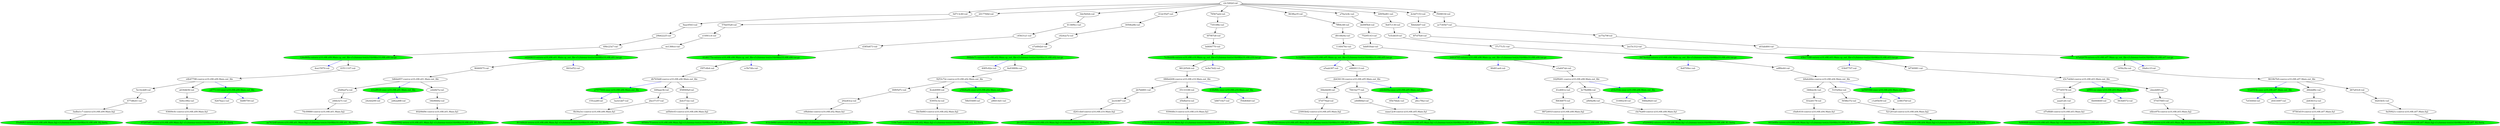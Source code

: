 strict digraph "reflow flowgraph sha256:8b23db2234e5ec1d2ff212560758abd9c5528e08c8527cede71795c14e970fc8" {
// Node definitions.
"001b0f0e-intern-n10.r08.s04.Main.fq1-s3://niema-test/n10/r08/n10.r08.s04_R1.fastq" [
fillcolor=green
style=filled
];
"00f05d7c-val-";
"022a6751-intern-n10.r08.s04.Main.fq2-s3://niema-test/n10/r08/n10.r08.s04_R2.fastq" [
fillcolor=green
style=filled
];
"03b97707-val-";
"04f602e5-intern-n10.r08.s03.Main.fq2-s3://niema-test/n10/r08/n10.r08.s03_R2.fastq" [
fillcolor=green
style=filled
];
"07297e67-intern-n10.r08.s09.Main.fq1-s3://niema-test/n10/r08/n10.r08.s09_R1.fastq" [
fillcolor=green
style=filled
];
"07457065-val-";
"086bd208-coerce-n10.r08.s10.Main.out_file";
"0b30a3cc-coerce-n10.r08.s06.Main.fq1";
"0d713c40-val-";
"0fdebb08-val-";
"10a65592-intern-n10.r08.s01.Main.fq1-s3://niema-test/n10/r08/n10.r08.s01_R1.fastq" [
fillcolor=green
style=filled
];
"1148476e-val-";
"119c7ae0-intern-n10.r08.s02.Main.fq2-s3://niema-test/n10/r08/n10.r08.s02_R2.fastq" [
fillcolor=green
style=filled
];
"126e868a-extern-n10.r08.s09.Main.cp_out_file-s3://niema-test/n10/r08/n10.r08.s09.tar.gz" [
fillcolor=green
style=filled
];
"155ca28f-val-";
"162f9281-coerce-n10.r08.s08.Main.out_file";
"165fa3fa-val-";
"1c32f84e-extern-n10.r08.s05.Main.cp_out_file-s3://niema-test/n10/r08/n10.r08.s05.tar.gz" [
fillcolor=green
style=filled
];
"2017769d-val-";
"20d9ed7a-val-";
"23093b42-coerce-n10.r08.s05.Main.fq2";
"24e4d299-val-";
"27577644-exec-n10.r08.s06.Main.out_file" [
fillcolor=green
style=filled
];
"292e83ca-val-";
"29b62225-val-";
"2a15c312-val-";
"2b195745-intern-n10.r08.s10.Main.fq2-s3://niema-test/n10/r08/n10.r08.s10_R2.fastq" [
fillcolor=green
style=filled
];
"2b436139-coerce-n10.r08.s05.Main.out_file";
"2b7b6891-val-";
"2be37157-val-";
"2d62a8f8-val-";
"2ec438f7-val-";
"3050b28b-val-";
"31090230-val-";
"346b2c8c-val-";
"34b96682-val-";
"35133188-val-";
"35f7c6b4-val-";
"37c77c51-val-";
"39a6cc1f-val-";
"3acb1dd7-val-";
"3adba1c7-coerce-n10.r08.s09.Main.fq2";
"3d6de857-coerce-n10.r08.s01.Main.out_file";
"3dd48897-intern-n10.r08.s08.Main.fq2-s3://niema-test/n10/r08/n10.r08.s08_R2.fastq" [
fillcolor=green
style=filled
];
"3de5b92b-val-";
"40208d9e-coerce-n10.r08.s01.Main.fq1";
"4085c82e-val-";
"41dc55d7-val-";
"41e4f41e-val-";
"4262a70e-intern-n10.r08.s07.Main.fq1-s3://niema-test/n10/r08/n10.r08.s07_R1.fastq" [
fillcolor=green
style=filled
];
"43edf030-exec-n10.r08.s01.Main.out_file" [
fillcolor=green
style=filled
];
"449aae3b-val-";
"45b17188-extern-n10.r08.s03.Main.cp_out_file-s3://niema-test/n10/r08/n10.r08.s03.tar.gz" [
fillcolor=green
style=filled
];
"49bc23a7-val-";
"4c1f1083-intern-n10.r08.s05.Main.fq1-s3://niema-test/n10/r08/n10.r08.s05_R1.fastq" [
fillcolor=green
style=filled
];
"4ea15970-val-";
"4f7d7fe8-val-";
"51f329ee-val-";
"521201ad-coerce-n10.r08.s04.Main.fq2";
"53a65f3b-exec-n10.r08.s07.Main.out_file" [
fillcolor=green
style=filled
];
"55a86f63-intern-n10.r08.s09.Main.fq2-s3://niema-test/n10/r08/n10.r08.s09_R2.fastq" [
fillcolor=green
style=filled
];
"577d5578-val-";
"57bb5528-val-";
"58b55489-val-";
"5e14cdd9-val-";
"5ef49fd8-intern-n10.r08.s03.Main.fq1-s3://niema-test/n10/r08/n10.r08.s03_R1.fastq" [
fillcolor=green
style=filled
];
"6136f9cc-val-";
"61d6175a-extern-n10.r08.s06.Main.cp_out_file-s3://niema-test/n10/r08/n10.r08.s06.tar.gz" [
fillcolor=green
style=filled
];
"63511107-val-";
"6674e4ad-extern-n10.r08.s04.Main.cp_out_file-s3://niema-test/n10/r08/n10.r08.s04.tar.gz" [
fillcolor=green
style=filled
];
"677d8e41-val-";
"67d776ad-val-";
"6a50921c-coerce-n10.r08.s07.Main.fq2";
"6b000849-val-";
"6d4cc982-val-";
"6f580e7f-intern-n10.r08.s06.Main.fq2-s3://niema-test/n10/r08/n10.r08.s06_R2.fastq" [
fillcolor=green
style=filled
];
"6f7f87e8-val-";
"73f33f8e-val-";
"74c09880-coerce-n10.r08.s01.Main.fq2";
"75295143-val-";
"7841be77-val-";
"78567aeb-val-";
"7e36eb9b-extern-n10.r08.s10.Main.cp_out_file-s3://niema-test/n10/r08/n10.r08.s10.tar.gz" [
fillcolor=green
style=filled
];
"7e5cb63f-val-";
"7ef3440d-val-";
"7ff94c48-val-";
"8267bacc-val-";
"83226178-val-";
"832cb68d-intern-n10.r08.s02.Main.fq1-s3://niema-test/n10/r08/n10.r08.s02_R1.fastq" [
fillcolor=green
style=filled
];
"83955c3e-val-";
"843b8572-val-";
"858949af-val-";
"85b76bdc-val-";
"8618b7b9-coerce-n10.r08.s07.Main.out_file";
"8872491f-coerce-n10.r08.s08.Main.fq2";
"8a93889b-val-";
"8ceb4999-val-";
"8e8709ec-val-";
"90d81ae6-val-";
"9253c72c-coerce-n10.r08.s02.Main.out_file";
"93609c0c-coerce-n10.r08.s09.Main.fq1";
"939448c3-coerce-n10.r08.s10.Main.fq1";
"93fbf88c-exec-n10.r08.s10.Main.out_file" [
fillcolor=green
style=filled
];
"946bd9e4-val-";
"963fba35-val-";
"9646f475-val-";
"97583d19-coerce-n10.r08.s07.Main.fq1";
"981205d4-val-";
"9aac0543-val-";
"9e67c130-val-";
"a03abd64-val-";
"a46f80bd-val-";
"a5206802-intern-n10.r08.s08.Main.fq1-s3://niema-test/n10/r08/n10.r08.s08_R1.fastq" [
fillcolor=green
style=filled
];
"a5aab387-val-";
"a630db56-val-";
"a70a3c8c-val-";
"a86014d1-val-";
"a8cc7fb2-val-";
"aa76324f-intern-n10.r08.s01.Main.fq2-s3://niema-test/n10/r08/n10.r08.s01_R2.fastq" [
fillcolor=green
style=filled
];
"aaad12fc-val-";
"ab83631a-val-";
"ac7345b7-val-";
"ad5b0c03-coerce-n10.r08.s06.Main.fq2";
"adff4e64-val-";
"ae75a79f-val-";
"af6f4a9b-val-";
"b483f785-extern-n10.r08.s08.Main.cp_out_file-s3://niema-test/n10/r08/n10.r08.s08.tar.gz" [
fillcolor=green
style=filled
];
"b7a02078-extern-n10.r08.s07.Main.cp_out_file-s3://niema-test/n10/r08/n10.r08.s07.tar.gz" [
fillcolor=green
style=filled
];
"b88710e7-val-";
"b995bd81-val-";
"b9ab266e-coerce-n10.r08.s04.Main.out_file";
"bc78288b-val-";
"bc8a74d2-val-";
"bd406770-val-";
"bd585586-exec-n10.r08.s04.Main.out_file" [
fillcolor=green
style=filled
];
"bdd930ab-val-";
"bf740981-val-";
"bf991cec-exec-n10.r08.s03.Main.out_file" [
fillcolor=green
style=filled
];
"c024ea7e-val-";
"c0a8c616-coerce-n10.r08.s04.Main.fq1";
"c1a95b59-val-";
"c2c3262d-val-";
"c45631a1-val-";
"cc5b74fa-val-";
"cdeedd0f-val-";
"cefe6b7a-val-";
"cf7e8fd8-coerce-n10.r08.s03.Main.fq1";
"cfa76260-coerce-n10.r08.s08.Main.fq1";
"d16cf16e-exec-n10.r08.s08.Main.out_file" [
fillcolor=green
style=filled
];
"d241cbef-coerce-n10.r08.s10.Main.fq2";
"d385d473-val-";
"d3c7e64d-coerce-n10.r08.s03.Main.out_file";
"d5bfbd1b-val-";
"d66ddf6c-val-";
"d67a93c6-val-";
"d8108e9a-val-";
"db7b5ddf-coerce-n10.r08.s06.Main.out_file";
"dc4d7153-val-";
"de09f5b4-val-";
"deb3732c-val-";
"e10f41c4-val-";
"e3a647ab-val-";
"e4771103-exec-n10.r08.s09.Main.out_file" [
fillcolor=green
style=filled
];
"e4b47798-coerce-n10.r08.s09.Main.out_file";
"e58d4a6b-exec-n10.r08.s02.Main.out_file" [
fillcolor=green
style=filled
];
"e6433097-val-";
"e66b3e7c-val-";
"e7a48d2d-val-";
"e7b10c92-intern-n10.r08.s10.Main.fq1-s3://niema-test/n10/r08/n10.r08.s10_R1.fastq" [
fillcolor=green
style=filled
];
"e8809113-val-";
"e9fafebe-coerce-n10.r08.s02.Main.fq1";
"eaaa12c8-coerce-n10.r08.s05.Main.fq1";
"ebb4b94a-exec-n10.r08.s05.Main.out_file" [
fillcolor=green
style=filled
];
"ec8837bf-val-";
"ed260633-extern-n10.r08.s01.Main.cp_out_file-s3://niema-test/n10/r08/n10.r08.s01.tar.gz" [
fillcolor=green
style=filled
];
"ee1366ce-val-";
"efdce97b-coerce-n10.r08.s03.Main.fq2";
"f014db2d-intern-n10.r08.s06.Main.fq1-s3://niema-test/n10/r08/n10.r08.s06_R1.fastq" [
fillcolor=green
style=filled
];
"f403ef52-val-";
"f458b37e-val-";
"f50981fd-val-";
"f54d64b0-val-";
"f6836875-val-";
"f99b6e7c-extern-n10.r08.s02.Main.cp_out_file-s3://niema-test/n10/r08/n10.r08.s02.tar.gz" [
fillcolor=green
style=filled
];
"fb6d2b67-val-";
"fbab440f-intern-n10.r08.s07.Main.fq2-s3://niema-test/n10/r08/n10.r08.s07_R2.fastq" [
fillcolor=green
style=filled
];
"fbce27dd-intern-n10.r08.s05.Main.fq2-s3://niema-test/n10/r08/n10.r08.s05_R2.fastq" [
fillcolor=green
style=filled
];
"fd203b5c-val-";
"fddf8759-val-";
"fde5b883-coerce-n10.r08.s02.Main.fq2";

// Edge definitions.
"00f05d7c-val-" -> "292e83ca-val-" [dynamic=false];
"07457065-val-" -> "efdce97b-coerce-n10.r08.s03.Main.fq2" [dynamic=false];
"086bd208-coerce-n10.r08.s10.Main.out_file" -> "2b7b6891-val-" [dynamic=false];
"086bd208-coerce-n10.r08.s10.Main.out_file" -> "35133188-val-" [dynamic=false];
"086bd208-coerce-n10.r08.s10.Main.out_file" -> "93fbf88c-exec-n10.r08.s10.Main.out_file" [
dynamic=true
color=blue
];
"0b30a3cc-coerce-n10.r08.s06.Main.fq1" -> "f014db2d-intern-n10.r08.s06.Main.fq1-s3://niema-test/n10/r08/n10.r08.s06_R1.fastq" [dynamic=false];
"0d713c40-val-" -> "9aac0543-val-" [dynamic=false];
"0fdebb08-val-" -> "67d776ad-val-" [dynamic=false];
"1148476e-val-" -> "1c32f84e-extern-n10.r08.s05.Main.cp_out_file-s3://niema-test/n10/r08/n10.r08.s05.tar.gz" [dynamic=false];
"126e868a-extern-n10.r08.s09.Main.cp_out_file-s3://niema-test/n10/r08/n10.r08.s09.tar.gz" -> "4ea15970-val-" [
dynamic=true
color=blue
];
"126e868a-extern-n10.r08.s09.Main.cp_out_file-s3://niema-test/n10/r08/n10.r08.s09.tar.gz" -> "63511107-val-" [dynamic=false];
"162f9281-coerce-n10.r08.s08.Main.out_file" -> "41e4f41e-val-" [dynamic=false];
"162f9281-coerce-n10.r08.s08.Main.out_file" -> "bc78288b-val-" [dynamic=false];
"162f9281-coerce-n10.r08.s08.Main.out_file" -> "d16cf16e-exec-n10.r08.s08.Main.out_file" [
dynamic=true
color=blue
];
"165fa3fa-val-" -> "8618b7b9-coerce-n10.r08.s07.Main.out_file" [dynamic=false];
"1c32f84e-extern-n10.r08.s05.Main.cp_out_file-s3://niema-test/n10/r08/n10.r08.s05.tar.gz" -> "a5aab387-val-" [
dynamic=true
color=blue
];
"1c32f84e-extern-n10.r08.s05.Main.cp_out_file-s3://niema-test/n10/r08/n10.r08.s05.tar.gz" -> "e8809113-val-" [dynamic=false];
"2017769d-val-" -> "57bb5528-val-" [dynamic=false];
"20d9ed7a-val-" -> "e66b3e7c-val-" [dynamic=false];
"23093b42-coerce-n10.r08.s05.Main.fq2" -> "fbce27dd-intern-n10.r08.s05.Main.fq2-s3://niema-test/n10/r08/n10.r08.s05_R2.fastq" [dynamic=false];
"27577644-exec-n10.r08.s06.Main.out_file" -> "155ca28f-val-" [
dynamic=true
color=blue
];
"27577644-exec-n10.r08.s06.Main.out_file" -> "3acb1dd7-val-" [
dynamic=true
color=blue
];
"292e83ca-val-" -> "e9fafebe-coerce-n10.r08.s02.Main.fq1" [dynamic=false];
"29b62225-val-" -> "49bc23a7-val-" [dynamic=false];
"2a15c312-val-" -> "45b17188-extern-n10.r08.s03.Main.cp_out_file-s3://niema-test/n10/r08/n10.r08.s03.tar.gz" [dynamic=false];
"2b436139-coerce-n10.r08.s05.Main.out_file" -> "0fdebb08-val-" [dynamic=false];
"2b436139-coerce-n10.r08.s05.Main.out_file" -> "7841be77-val-" [dynamic=false];
"2b436139-coerce-n10.r08.s05.Main.out_file" -> "ebb4b94a-exec-n10.r08.s05.Main.out_file" [
dynamic=true
color=blue
];
"2b7b6891-val-" -> "2ec438f7-val-" [dynamic=false];
"2be37157-val-" -> "0b30a3cc-coerce-n10.r08.s06.Main.fq1" [dynamic=false];
"2ec438f7-val-" -> "d241cbef-coerce-n10.r08.s10.Main.fq2" [dynamic=false];
"3050b28b-val-" -> "c024ea7e-val-" [dynamic=false];
"346b2c8c-val-" -> "83226178-val-" [dynamic=false];
"34b96682-val-" -> "40208d9e-coerce-n10.r08.s01.Main.fq1" [dynamic=false];
"35133188-val-" -> "d5bfbd1b-val-" [dynamic=false];
"35f7c6b4-val-" -> "db7b5ddf-coerce-n10.r08.s06.Main.out_file" [dynamic=false];
"37c77c51-val-" -> "6674e4ad-extern-n10.r08.s04.Main.cp_out_file-s3://niema-test/n10/r08/n10.r08.s04.tar.gz" [dynamic=false];
"3adba1c7-coerce-n10.r08.s09.Main.fq2" -> "55a86f63-intern-n10.r08.s09.Main.fq2-s3://niema-test/n10/r08/n10.r08.s09_R2.fastq" [dynamic=false];
"3d6de857-coerce-n10.r08.s01.Main.out_file" -> "20d9ed7a-val-" [dynamic=false];
"3d6de857-coerce-n10.r08.s01.Main.out_file" -> "43edf030-exec-n10.r08.s01.Main.out_file" [
dynamic=true
color=blue
];
"3d6de857-coerce-n10.r08.s01.Main.out_file" -> "cefe6b7a-val-" [dynamic=false];
"3de5b92b-val-" -> "6136f9cc-val-" [dynamic=false];
"40208d9e-coerce-n10.r08.s01.Main.fq1" -> "10a65592-intern-n10.r08.s01.Main.fq1-s3://niema-test/n10/r08/n10.r08.s01_R1.fastq" [dynamic=false];
"41dc55d7-val-" -> "3050b28b-val-" [dynamic=false];
"41e4f41e-val-" -> "f6836875-val-" [dynamic=false];
"43edf030-exec-n10.r08.s01.Main.out_file" -> "24e4d299-val-" [
dynamic=true
color=blue
];
"43edf030-exec-n10.r08.s01.Main.out_file" -> "2d62a8f8-val-" [
dynamic=true
color=blue
];
"449aae3b-val-" -> "2be37157-val-" [dynamic=false];
"45b17188-extern-n10.r08.s03.Main.cp_out_file-s3://niema-test/n10/r08/n10.r08.s03.tar.gz" -> "03b97707-val-" [
dynamic=true
color=blue
];
"45b17188-extern-n10.r08.s03.Main.cp_out_file-s3://niema-test/n10/r08/n10.r08.s03.tar.gz" -> "bf740981-val-" [dynamic=false];
"49bc23a7-val-" -> "126e868a-extern-n10.r08.s09.Main.cp_out_file-s3://niema-test/n10/r08/n10.r08.s09.tar.gz" [dynamic=false];
"4f7d7fe8-val-" -> "2a15c312-val-" [dynamic=false];
"51f329ee-val-" -> "f458b37e-val-" [dynamic=false];
"521201ad-coerce-n10.r08.s04.Main.fq2" -> "022a6751-intern-n10.r08.s04.Main.fq2-s3://niema-test/n10/r08/n10.r08.s04_R2.fastq" [dynamic=false];
"53a65f3b-exec-n10.r08.s07.Main.out_file" -> "7ef3440d-val-" [
dynamic=true
color=blue
];
"53a65f3b-exec-n10.r08.s07.Main.out_file" -> "e6433097-val-" [
dynamic=true
color=blue
];
"577d5578-val-" -> "aaad12fc-val-" [dynamic=false];
"57bb5528-val-" -> "e10f41c4-val-" [dynamic=false];
"5e14cdd9-val-" -> "677d8e41-val-" [dynamic=false];
"6136f9cc-val-" -> "c45631a1-val-" [dynamic=false];
"61d6175a-extern-n10.r08.s06.Main.cp_out_file-s3://niema-test/n10/r08/n10.r08.s06.tar.gz" -> "35f7c6b4-val-" [dynamic=false];
"61d6175a-extern-n10.r08.s06.Main.cp_out_file-s3://niema-test/n10/r08/n10.r08.s06.tar.gz" -> "cc5b74fa-val-" [
dynamic=true
color=blue
];
"63511107-val-" -> "e4b47798-coerce-n10.r08.s09.Main.out_file" [dynamic=false];
"6674e4ad-extern-n10.r08.s04.Main.cp_out_file-s3://niema-test/n10/r08/n10.r08.s04.tar.gz" -> "8e8709ec-val-" [
dynamic=true
color=blue
];
"6674e4ad-extern-n10.r08.s04.Main.cp_out_file-s3://niema-test/n10/r08/n10.r08.s04.tar.gz" -> "adff4e64-val-" [dynamic=false];
"677d8e41-val-" -> "3adba1c7-coerce-n10.r08.s09.Main.fq2" [dynamic=false];
"67d776ad-val-" -> "23093b42-coerce-n10.r08.s05.Main.fq2" [dynamic=false];
"6a50921c-coerce-n10.r08.s07.Main.fq2" -> "fbab440f-intern-n10.r08.s07.Main.fq2-s3://niema-test/n10/r08/n10.r08.s07_R2.fastq" [dynamic=false];
"6d4cc982-val-" -> "93609c0c-coerce-n10.r08.s09.Main.fq1" [dynamic=false];
"6f7f87e8-val-" -> "bd406770-val-" [dynamic=false];
"73f33f8e-val-" -> "6f7f87e8-val-" [dynamic=false];
"74c09880-coerce-n10.r08.s01.Main.fq2" -> "aa76324f-intern-n10.r08.s01.Main.fq2-s3://niema-test/n10/r08/n10.r08.s01_R2.fastq" [dynamic=false];
"75295143-val-" -> "bdd930ab-val-" [dynamic=false];
"7841be77-val-" -> "a46f80bd-val-" [dynamic=false];
"78567aeb-val-" -> "73f33f8e-val-" [dynamic=false];
"7e36eb9b-extern-n10.r08.s10.Main.cp_out_file-s3://niema-test/n10/r08/n10.r08.s10.tar.gz" -> "981205d4-val-" [dynamic=false];
"7e36eb9b-extern-n10.r08.s10.Main.cp_out_file-s3://niema-test/n10/r08/n10.r08.s10.tar.gz" -> "bc8a74d2-val-" [
dynamic=true
color=blue
];
"7e5cb63f-val-" -> "37c77c51-val-" [dynamic=false];
"7ff94c48-val-" -> "d8108e9a-val-" [dynamic=false];
"83226178-val-" -> "c0a8c616-coerce-n10.r08.s04.Main.fq1" [dynamic=false];
"83955c3e-val-" -> "fde5b883-coerce-n10.r08.s02.Main.fq2" [dynamic=false];
"858949af-val-" -> "deb3732c-val-" [dynamic=false];
"8618b7b9-coerce-n10.r08.s07.Main.out_file" -> "53a65f3b-exec-n10.r08.s07.Main.out_file" [
dynamic=true
color=blue
];
"8618b7b9-coerce-n10.r08.s07.Main.out_file" -> "d66ddf6c-val-" [dynamic=false];
"8618b7b9-coerce-n10.r08.s07.Main.out_file" -> "d67a93c6-val-" [dynamic=false];
"8872491f-coerce-n10.r08.s08.Main.fq2" -> "3dd48897-intern-n10.r08.s08.Main.fq2-s3://niema-test/n10/r08/n10.r08.s08_R2.fastq" [dynamic=false];
"8a93889b-val-" -> "9253c72c-coerce-n10.r08.s02.Main.out_file" [dynamic=false];
"8ceb4999-val-" -> "83955c3e-val-" [dynamic=false];
"9253c72c-coerce-n10.r08.s02.Main.out_file" -> "00f05d7c-val-" [dynamic=false];
"9253c72c-coerce-n10.r08.s02.Main.out_file" -> "8ceb4999-val-" [dynamic=false];
"9253c72c-coerce-n10.r08.s02.Main.out_file" -> "e58d4a6b-exec-n10.r08.s02.Main.out_file" [
dynamic=true
color=blue
];
"93609c0c-coerce-n10.r08.s09.Main.fq1" -> "07297e67-intern-n10.r08.s09.Main.fq1-s3://niema-test/n10/r08/n10.r08.s09_R1.fastq" [dynamic=false];
"939448c3-coerce-n10.r08.s10.Main.fq1" -> "e7b10c92-intern-n10.r08.s10.Main.fq1-s3://niema-test/n10/r08/n10.r08.s10_R1.fastq" [dynamic=false];
"93fbf88c-exec-n10.r08.s10.Main.out_file" -> "b88710e7-val-" [
dynamic=true
color=blue
];
"93fbf88c-exec-n10.r08.s10.Main.out_file" -> "f54d64b0-val-" [
dynamic=true
color=blue
];
"963fba35-val-" -> "7ff94c48-val-" [dynamic=false];
"9646f475-val-" -> "3d6de857-coerce-n10.r08.s01.Main.out_file" [dynamic=false];
"97583d19-coerce-n10.r08.s07.Main.fq1" -> "4262a70e-intern-n10.r08.s07.Main.fq1-s3://niema-test/n10/r08/n10.r08.s07_R1.fastq" [dynamic=false];
"981205d4-val-" -> "086bd208-coerce-n10.r08.s10.Main.out_file" [dynamic=false];
"9aac0543-val-" -> "29b62225-val-" [dynamic=false];
"9e67c130-val-" -> "7e5cb63f-val-" [dynamic=false];
"a03abd64-val-" -> "b7a02078-extern-n10.r08.s07.Main.cp_out_file-s3://niema-test/n10/r08/n10.r08.s07.tar.gz" [dynamic=false];
"a46f80bd-val-" -> "eaaa12c8-coerce-n10.r08.s05.Main.fq1" [dynamic=false];
"a630db56-val-" -> "6d4cc982-val-" [dynamic=false];
"a70a3c8c-val-" -> "de09f5b4-val-" [dynamic=false];
"aaad12fc-val-" -> "cf7e8fd8-coerce-n10.r08.s03.Main.fq1" [dynamic=false];
"ab83631a-val-" -> "97583d19-coerce-n10.r08.s07.Main.fq1" [dynamic=false];
"ac7345b7-val-" -> "ae75a79f-val-" [dynamic=false];
"ad5b0c03-coerce-n10.r08.s06.Main.fq2" -> "6f580e7f-intern-n10.r08.s06.Main.fq2-s3://niema-test/n10/r08/n10.r08.s06_R2.fastq" [dynamic=false];
"adff4e64-val-" -> "b9ab266e-coerce-n10.r08.s04.Main.out_file" [dynamic=false];
"ae75a79f-val-" -> "a03abd64-val-" [dynamic=false];
"af6f4a9b-val-" -> "cfa76260-coerce-n10.r08.s08.Main.fq1" [dynamic=false];
"b483f785-extern-n10.r08.s08.Main.cp_out_file-s3://niema-test/n10/r08/n10.r08.s08.tar.gz" -> "90d81ae6-val-" [
dynamic=true
color=blue
];
"b483f785-extern-n10.r08.s08.Main.cp_out_file-s3://niema-test/n10/r08/n10.r08.s08.tar.gz" -> "e3a647ab-val-" [dynamic=false];
"b7a02078-extern-n10.r08.s07.Main.cp_out_file-s3://niema-test/n10/r08/n10.r08.s07.tar.gz" -> "165fa3fa-val-" [dynamic=false];
"b7a02078-extern-n10.r08.s07.Main.cp_out_file-s3://niema-test/n10/r08/n10.r08.s07.tar.gz" -> "39a6cc1f-val-" [
dynamic=true
color=blue
];
"b995bd81-val-" -> "9e67c130-val-" [dynamic=false];
"b9ab266e-coerce-n10.r08.s04.Main.out_file" -> "346b2c8c-val-" [dynamic=false];
"b9ab266e-coerce-n10.r08.s04.Main.out_file" -> "51f329ee-val-" [dynamic=false];
"b9ab266e-coerce-n10.r08.s04.Main.out_file" -> "bd585586-exec-n10.r08.s04.Main.out_file" [
dynamic=true
color=blue
];
"bc78288b-val-" -> "af6f4a9b-val-" [dynamic=false];
"bd406770-val-" -> "7e36eb9b-extern-n10.r08.s10.Main.cp_out_file-s3://niema-test/n10/r08/n10.r08.s10.tar.gz" [dynamic=false];
"bd585586-exec-n10.r08.s04.Main.out_file" -> "c1a95b59-val-" [
dynamic=true
color=blue
];
"bd585586-exec-n10.r08.s04.Main.out_file" -> "ec8837bf-val-" [
dynamic=true
color=blue
];
"bdd930ab-val-" -> "b483f785-extern-n10.r08.s08.Main.cp_out_file-s3://niema-test/n10/r08/n10.r08.s08.tar.gz" [dynamic=false];
"bf740981-val-" -> "d3c7e64d-coerce-n10.r08.s03.Main.out_file" [dynamic=false];
"bf991cec-exec-n10.r08.s03.Main.out_file" -> "6b000849-val-" [
dynamic=true
color=blue
];
"bf991cec-exec-n10.r08.s03.Main.out_file" -> "843b8572-val-" [
dynamic=true
color=blue
];
"c024ea7e-val-" -> "e7a48d2d-val-" [dynamic=false];
"c0a8c616-coerce-n10.r08.s04.Main.fq1" -> "001b0f0e-intern-n10.r08.s04.Main.fq1-s3://niema-test/n10/r08/n10.r08.s04_R1.fastq" [dynamic=false];
"c2c3262d-val-" -> "0d713c40-val-" [dynamic=false];
"c2c3262d-val-" -> "2017769d-val-" [dynamic=false];
"c2c3262d-val-" -> "3de5b92b-val-" [dynamic=false];
"c2c3262d-val-" -> "41dc55d7-val-" [dynamic=false];
"c2c3262d-val-" -> "78567aeb-val-" [dynamic=false];
"c2c3262d-val-" -> "963fba35-val-" [dynamic=false];
"c2c3262d-val-" -> "a70a3c8c-val-" [dynamic=false];
"c2c3262d-val-" -> "b995bd81-val-" [dynamic=false];
"c2c3262d-val-" -> "dc4d7153-val-" [dynamic=false];
"c2c3262d-val-" -> "f50981fd-val-" [dynamic=false];
"c45631a1-val-" -> "d385d473-val-" [dynamic=false];
"cdeedd0f-val-" -> "07457065-val-" [dynamic=false];
"cefe6b7a-val-" -> "34b96682-val-" [dynamic=false];
"cf7e8fd8-coerce-n10.r08.s03.Main.fq1" -> "5ef49fd8-intern-n10.r08.s03.Main.fq1-s3://niema-test/n10/r08/n10.r08.s03_R1.fastq" [dynamic=false];
"cfa76260-coerce-n10.r08.s08.Main.fq1" -> "a5206802-intern-n10.r08.s08.Main.fq1-s3://niema-test/n10/r08/n10.r08.s08_R1.fastq" [dynamic=false];
"d16cf16e-exec-n10.r08.s08.Main.out_file" -> "31090230-val-" [
dynamic=true
color=blue
];
"d16cf16e-exec-n10.r08.s08.Main.out_file" -> "946bd9e4-val-" [
dynamic=true
color=blue
];
"d241cbef-coerce-n10.r08.s10.Main.fq2" -> "2b195745-intern-n10.r08.s10.Main.fq2-s3://niema-test/n10/r08/n10.r08.s10_R2.fastq" [dynamic=false];
"d385d473-val-" -> "61d6175a-extern-n10.r08.s06.Main.cp_out_file-s3://niema-test/n10/r08/n10.r08.s06.tar.gz" [dynamic=false];
"d3c7e64d-coerce-n10.r08.s03.Main.out_file" -> "577d5578-val-" [dynamic=false];
"d3c7e64d-coerce-n10.r08.s03.Main.out_file" -> "bf991cec-exec-n10.r08.s03.Main.out_file" [
dynamic=true
color=blue
];
"d3c7e64d-coerce-n10.r08.s03.Main.out_file" -> "cdeedd0f-val-" [dynamic=false];
"d5bfbd1b-val-" -> "939448c3-coerce-n10.r08.s10.Main.fq1" [dynamic=false];
"d66ddf6c-val-" -> "ab83631a-val-" [dynamic=false];
"d67a93c6-val-" -> "fd203b5c-val-" [dynamic=false];
"d8108e9a-val-" -> "1148476e-val-" [dynamic=false];
"db7b5ddf-coerce-n10.r08.s06.Main.out_file" -> "27577644-exec-n10.r08.s06.Main.out_file" [
dynamic=true
color=blue
];
"db7b5ddf-coerce-n10.r08.s06.Main.out_file" -> "449aae3b-val-" [dynamic=false];
"db7b5ddf-coerce-n10.r08.s06.Main.out_file" -> "858949af-val-" [dynamic=false];
"dc4d7153-val-" -> "fb6d2b67-val-" [dynamic=false];
"de09f5b4-val-" -> "75295143-val-" [dynamic=false];
"deb3732c-val-" -> "ad5b0c03-coerce-n10.r08.s06.Main.fq2" [dynamic=false];
"e10f41c4-val-" -> "ee1366ce-val-" [dynamic=false];
"e3a647ab-val-" -> "162f9281-coerce-n10.r08.s08.Main.out_file" [dynamic=false];
"e4771103-exec-n10.r08.s09.Main.out_file" -> "8267bacc-val-" [
dynamic=true
color=blue
];
"e4771103-exec-n10.r08.s09.Main.out_file" -> "fddf8759-val-" [
dynamic=true
color=blue
];
"e4b47798-coerce-n10.r08.s09.Main.out_file" -> "5e14cdd9-val-" [dynamic=false];
"e4b47798-coerce-n10.r08.s09.Main.out_file" -> "a630db56-val-" [dynamic=false];
"e4b47798-coerce-n10.r08.s09.Main.out_file" -> "e4771103-exec-n10.r08.s09.Main.out_file" [
dynamic=true
color=blue
];
"e58d4a6b-exec-n10.r08.s02.Main.out_file" -> "58b55489-val-" [
dynamic=true
color=blue
];
"e58d4a6b-exec-n10.r08.s02.Main.out_file" -> "a86014d1-val-" [
dynamic=true
color=blue
];
"e66b3e7c-val-" -> "74c09880-coerce-n10.r08.s01.Main.fq2" [dynamic=false];
"e7a48d2d-val-" -> "f99b6e7c-extern-n10.r08.s02.Main.cp_out_file-s3://niema-test/n10/r08/n10.r08.s02.tar.gz" [dynamic=false];
"e8809113-val-" -> "2b436139-coerce-n10.r08.s05.Main.out_file" [dynamic=false];
"e9fafebe-coerce-n10.r08.s02.Main.fq1" -> "832cb68d-intern-n10.r08.s02.Main.fq1-s3://niema-test/n10/r08/n10.r08.s02_R1.fastq" [dynamic=false];
"eaaa12c8-coerce-n10.r08.s05.Main.fq1" -> "4c1f1083-intern-n10.r08.s05.Main.fq1-s3://niema-test/n10/r08/n10.r08.s05_R1.fastq" [dynamic=false];
"ebb4b94a-exec-n10.r08.s05.Main.out_file" -> "85b76bdc-val-" [
dynamic=true
color=blue
];
"ebb4b94a-exec-n10.r08.s05.Main.out_file" -> "a8cc7fb2-val-" [
dynamic=true
color=blue
];
"ed260633-extern-n10.r08.s01.Main.cp_out_file-s3://niema-test/n10/r08/n10.r08.s01.tar.gz" -> "9646f475-val-" [dynamic=false];
"ed260633-extern-n10.r08.s01.Main.cp_out_file-s3://niema-test/n10/r08/n10.r08.s01.tar.gz" -> "f403ef52-val-" [
dynamic=true
color=blue
];
"ee1366ce-val-" -> "ed260633-extern-n10.r08.s01.Main.cp_out_file-s3://niema-test/n10/r08/n10.r08.s01.tar.gz" [dynamic=false];
"efdce97b-coerce-n10.r08.s03.Main.fq2" -> "04f602e5-intern-n10.r08.s03.Main.fq2-s3://niema-test/n10/r08/n10.r08.s03_R2.fastq" [dynamic=false];
"f458b37e-val-" -> "521201ad-coerce-n10.r08.s04.Main.fq2" [dynamic=false];
"f50981fd-val-" -> "ac7345b7-val-" [dynamic=false];
"f6836875-val-" -> "8872491f-coerce-n10.r08.s08.Main.fq2" [dynamic=false];
"f99b6e7c-extern-n10.r08.s02.Main.cp_out_file-s3://niema-test/n10/r08/n10.r08.s02.tar.gz" -> "4085c82e-val-" [
dynamic=true
color=blue
];
"f99b6e7c-extern-n10.r08.s02.Main.cp_out_file-s3://niema-test/n10/r08/n10.r08.s02.tar.gz" -> "8a93889b-val-" [dynamic=false];
"fb6d2b67-val-" -> "4f7d7fe8-val-" [dynamic=false];
"fd203b5c-val-" -> "6a50921c-coerce-n10.r08.s07.Main.fq2" [dynamic=false];
"fde5b883-coerce-n10.r08.s02.Main.fq2" -> "119c7ae0-intern-n10.r08.s02.Main.fq2-s3://niema-test/n10/r08/n10.r08.s02_R2.fastq" [dynamic=false];
}